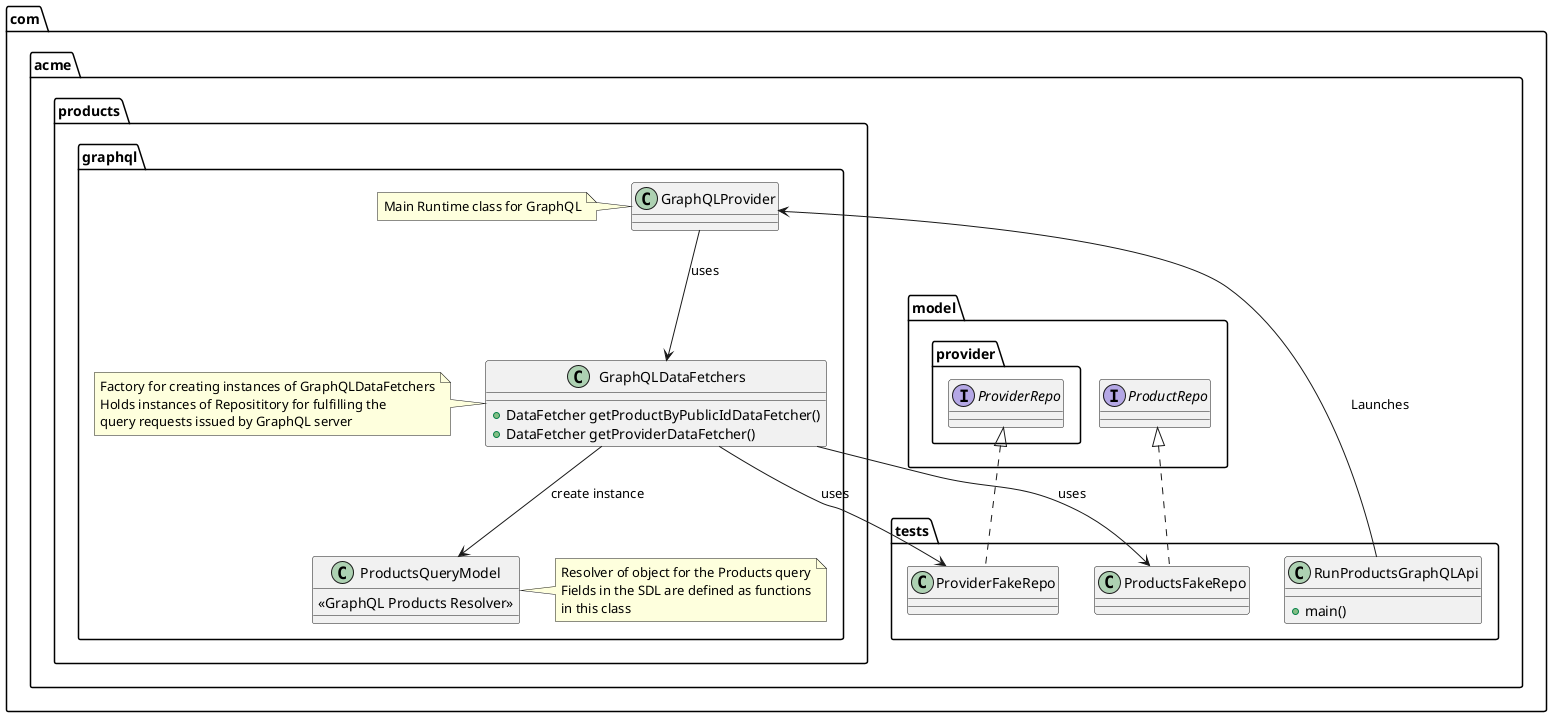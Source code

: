 @startuml

top to bottom direction

package com.acme.products.graphql {
    class GraphQLProvider{
    }
    note left of GraphQLProvider
        Main Runtime class for GraphQL
    end note

    class ProductsQueryModel{
        <<GraphQL Products Resolver>>
    }
    note right of ProductsQueryModel
        Resolver of object for the Products query
        Fields in the SDL are defined as functions
        in this class
    end note

    class GraphQLDataFetchers{
        + DataFetcher getProductByPublicIdDataFetcher()
        + DataFetcher getProviderDataFetcher()
    }
    note left of GraphQLDataFetchers
        Factory for creating instances of GraphQLDataFetchers
        Holds instances of Reposititory for fulfilling the
        query requests issued by GraphQL server
    end note

    GraphQLProvider --> GraphQLDataFetchers : uses
    GraphQLDataFetchers --> ProductsQueryModel : create instance
}

package com.acme.tests {


    class ProductsFakeRepo implements com.acme.model.ProductRepo{
    }

    class ProviderFakeRepo implements com.acme.model.provider.ProviderRepo{
    }

    class RunProductsGraphQLApi{
        + main()
    }

    GraphQLDataFetchers --> ProductsFakeRepo : uses
    GraphQLDataFetchers --> ProviderFakeRepo : uses
}
RunProductsGraphQLApi --> GraphQLProvider : Launches


@enduml
